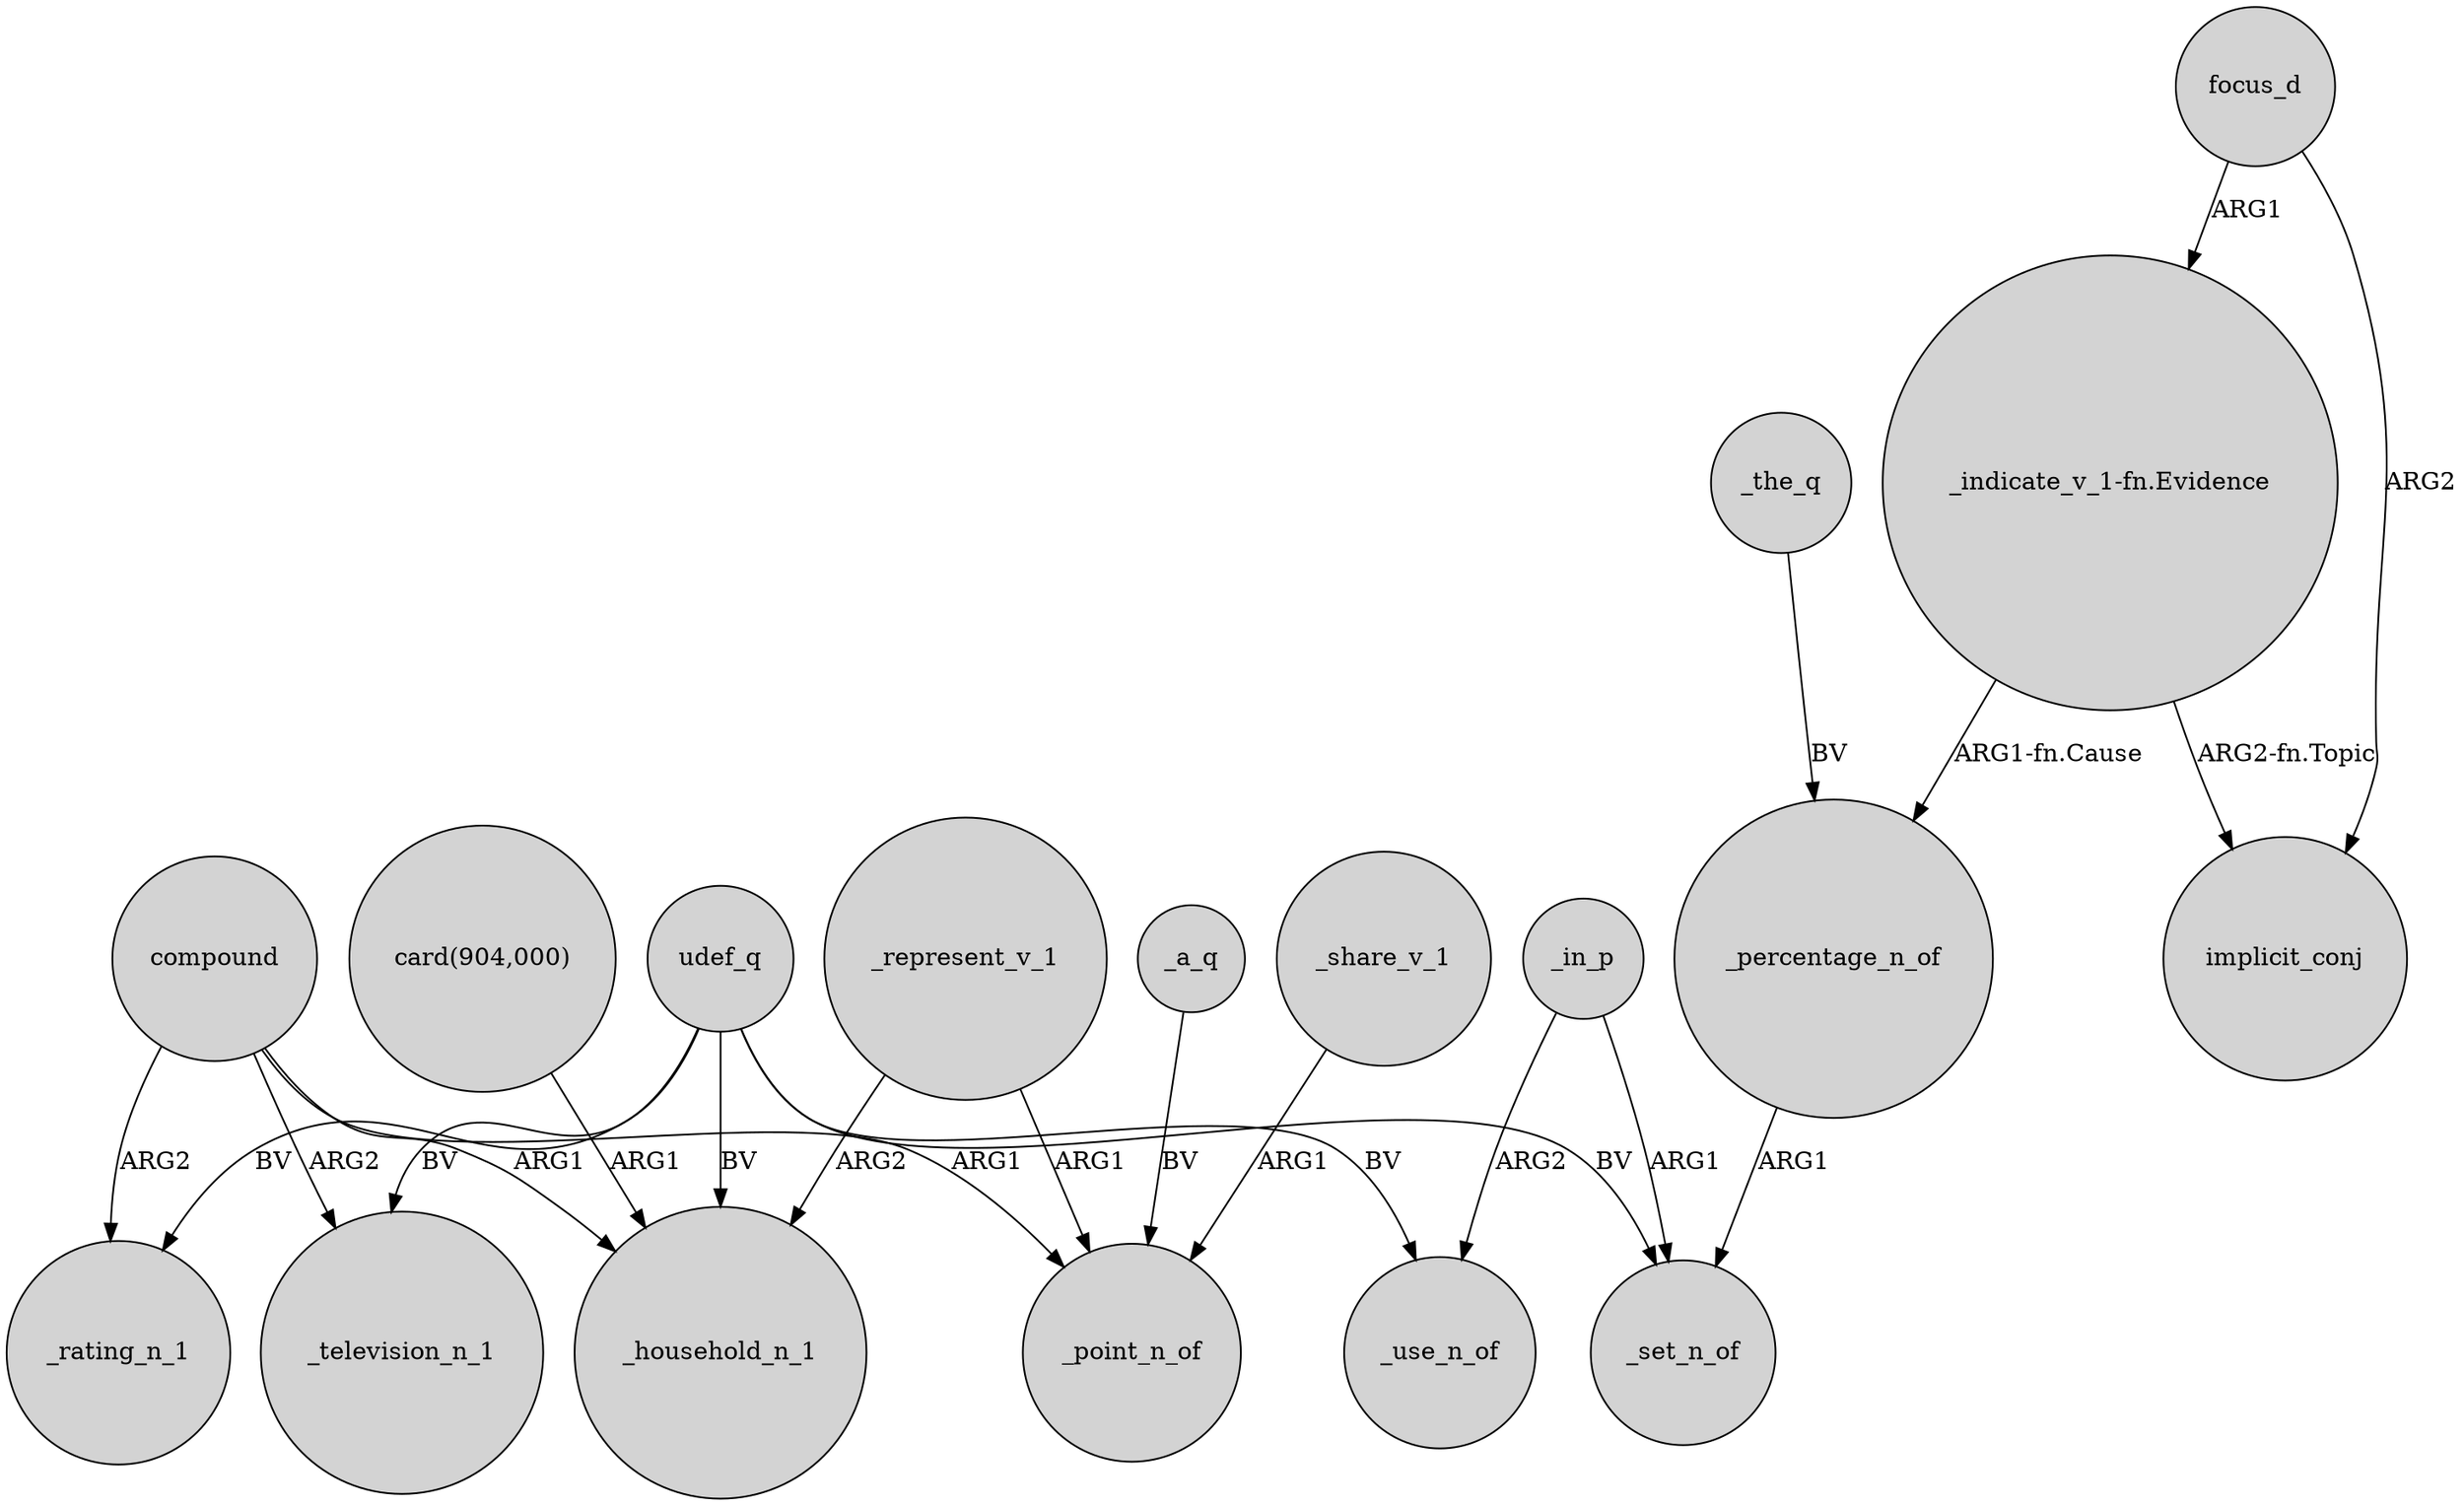 digraph {
	node [shape=circle style=filled]
	udef_q -> _television_n_1 [label=BV]
	udef_q -> _set_n_of [label=BV]
	udef_q -> _rating_n_1 [label=BV]
	compound -> _household_n_1 [label=ARG1]
	focus_d -> implicit_conj [label=ARG2]
	udef_q -> _household_n_1 [label=BV]
	udef_q -> _use_n_of [label=BV]
	_the_q -> _percentage_n_of [label=BV]
	_in_p -> _set_n_of [label=ARG1]
	_represent_v_1 -> _household_n_1 [label=ARG2]
	compound -> _rating_n_1 [label=ARG2]
	_percentage_n_of -> _set_n_of [label=ARG1]
	_a_q -> _point_n_of [label=BV]
	compound -> _point_n_of [label=ARG1]
	"_indicate_v_1-fn.Evidence" -> implicit_conj [label="ARG2-fn.Topic"]
	_in_p -> _use_n_of [label=ARG2]
	focus_d -> "_indicate_v_1-fn.Evidence" [label=ARG1]
	_represent_v_1 -> _point_n_of [label=ARG1]
	"_indicate_v_1-fn.Evidence" -> _percentage_n_of [label="ARG1-fn.Cause"]
	_share_v_1 -> _point_n_of [label=ARG1]
	compound -> _television_n_1 [label=ARG2]
	"card(904,000)" -> _household_n_1 [label=ARG1]
}
